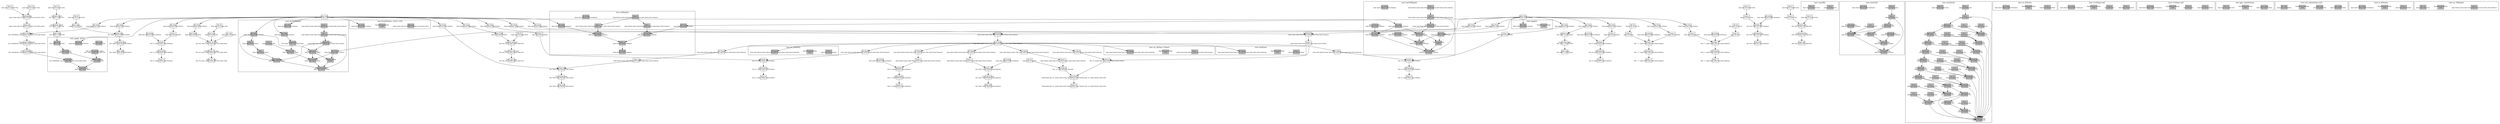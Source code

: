 digraph Document {
  node [shape=box,fixedsize=shape fontsize=10]
  1 [label="Name: Maybe\n(type (alias Maybe (union (alias None (struct None)) (alias Some (struct Some)))))", fillcolor=grey];
  2 [label="UnionTypeNode\n(type (union (alias None (struct None)) (alias Some (struct Some))))", fillcolor=grey];
  3 [label="Ref: None\n(type (alias None (struct None)))", fillcolor=grey];
  4 [label="Ref: Some\n(type (alias Some (struct Some)))", fillcolor=grey];
  5 [label="FunOverload: is\n(fun 'is' ((alias Maybe)) (alias boolean))", fillcolor=grey];
  6 [label="FunNode: is\n(fun 'is' ((alias Maybe)) (alias boolean))", fillcolor=grey];
  7 [label="Ref: Maybe\n(type (alias Maybe (union (alias None (struct None)) (alias Some (struct Some)))))", fillcolor=grey];
  8 [label="Name: a\n(alias Maybe (union (alias None (struct None)) (alias Some (struct Some))))", fillcolor=grey];
  9 [label="Ref: boolean\n(type (alias boolean (native boolean)))", fillcolor=grey];
  10 [label="Name: is\n(fun 'is' ((alias Maybe)) (alias boolean))", fillcolor=grey];
  11 [label="FunOverload: as\n(fun 'as' ((alias None)) (alias Maybe))", fillcolor=grey];
  12 [label="FunNode: as\n(fun 'as' ((alias None)) (alias Maybe))", fillcolor=grey];
  13 [label="Ref: None\n(type (alias None (struct None)))", fillcolor=grey];
  14 [label="Name: a\n(alias None (struct None))", fillcolor=grey];
  15 [label="Ref: Maybe\n(type (alias Maybe (union (alias None (struct None)) (alias Some (struct Some)))))", fillcolor=grey];
  16 [label="Name: as\n(fun 'as' ((alias None)) (alias Maybe))", fillcolor=grey];
  17 [label="FunOverload: as\n(fun 'as' ((alias Some)) (alias Maybe))", fillcolor=grey];
  18 [label="FunNode: as\n(fun 'as' ((alias Some)) (alias Maybe))", fillcolor=grey];
  19 [label="Ref: Some\n(type (alias Some (struct Some)))", fillcolor=grey];
  20 [label="Name: a\n(alias Some (struct Some))", fillcolor=grey];
  21 [label="Ref: Maybe\n(type (alias Maybe (union (alias None (struct None)) (alias Some (struct Some)))))", fillcolor=grey];
  22 [label="Name: as\n(fun 'as' ((alias Some)) (alias Maybe))", fillcolor=grey];
  23 [label="FunOverload: as\n(intersection (fun 'as' ((union (alias None) (alias Some))) (alias Maybe)) (fun 'as' ((alias Maybe)) (alias ref)))", fillcolor=grey];
  24 [label="FunNode: as\n(fun 'as' ((union (alias None) (alias Some))) (alias Maybe))", fillcolor=grey];
  25 [label="UnionTypeNode\n(type (union (alias None (struct None)) (alias Some (struct Some))))", fillcolor=grey];
  26 [label="Ref: None\n(type (alias None (struct None)))", fillcolor=grey];
  27 [label="Ref: Some\n(type (alias Some (struct Some)))", fillcolor=grey];
  28 [label="Name: a\n(union (alias None (struct None)) (alias Some (struct Some)))", fillcolor=grey];
  29 [label="Ref: Maybe\n(type (alias Maybe (union (alias None (struct None)) (alias Some (struct Some)))))", fillcolor=grey];
  30 [label="FunNode: as\n(fun 'as' ((alias Maybe)) (alias ref))", fillcolor=grey];
  31 [label="Ref: Maybe\n(type (alias Maybe (union (alias None (struct None)) (alias Some (struct Some)))))", fillcolor=grey];
  32 [label="Name: a\n(alias Maybe (union (alias None (struct None)) (alias Some (struct Some))))", fillcolor=grey];
  33 [label="Ref: ref\n(type (alias ref (ref ?)))", fillcolor=grey];
  34 [label="Name: as\n(intersection (fun 'as' ((union (alias None) (alias Some))) (alias Maybe)) (fun 'as' ((alias Maybe)) (alias ref)))", fillcolor=grey];
  35 [label="Name: None\n(type (alias None (struct None)))", fillcolor=grey];
  36 [label="FunOverload: apply\n(fun 'apply' () (alias None))", fillcolor=grey];
  37 [label="FunNode: apply\n(fun 'apply' () (alias None))", fillcolor=grey];
  38 [label="Ref: None\n(type (alias None (struct None)))", fillcolor=grey];
  39 [label="Name: apply\n(fun 'apply' () (alias None))", fillcolor=grey];
  40 [label="FunOverload: is\n(fun 'is' ((alias None)) (alias boolean))", fillcolor=grey];
  41 [label="FunNode: is\n(fun 'is' ((alias None)) (alias boolean))", fillcolor=grey];
  42 [label="Ref: None\n(type (alias None (struct None)))", fillcolor=grey];
  43 [label="Name: a\n(alias None (struct None))", fillcolor=grey];
  44 [label="Ref: boolean\n(type (alias boolean (native boolean)))", fillcolor=grey];
  45 [label="Name: is\n(fun 'is' ((alias None)) (alias boolean))", fillcolor=grey];
  46 [label="FunOverload: ==\n(fun '==' ((alias None) (alias ref)) (alias boolean))", fillcolor=grey];
  47 [label="FunNode: ==\n(fun '==' ((alias None) (alias ref)) (alias boolean))", fillcolor=grey];
  48 [label="Ref: None\n(type (alias None (struct None)))", fillcolor=grey];
  49 [label="Name: a\n(alias None (struct None))", fillcolor=grey];
  50 [label="Ref: ref\n(type (alias ref (ref ?)))", fillcolor=grey];
  51 [label="Name: b\n(alias ref (ref ?))", fillcolor=grey];
  52 [label="Ref: boolean\n(type (alias boolean (native boolean)))", fillcolor=grey];
  53 [label="Name: ==\n(fun '==' ((alias None) (alias ref)) (alias boolean))", fillcolor=grey];
  54 [label="FunOverload: !=\n(fun '!=' ((alias None) (alias ref)) (alias boolean))", fillcolor=grey];
  55 [label="FunNode: !=\n(fun '!=' ((alias None) (alias ref)) (alias boolean))", fillcolor=grey];
  56 [label="Ref: None\n(type (alias None (struct None)))", fillcolor=grey];
  57 [label="Name: a\n(alias None (struct None))", fillcolor=grey];
  58 [label="Ref: ref\n(type (alias ref (ref ?)))", fillcolor=grey];
  59 [label="Name: b\n(alias ref (ref ?))", fillcolor=grey];
  60 [label="Ref: boolean\n(type (alias boolean (native boolean)))", fillcolor=grey];
  61 [label="Name: !=\n(fun '!=' ((alias None) (alias ref)) (alias boolean))", fillcolor=grey];
  62 [label="Name: Some\n(type (alias Some (struct Some)))", fillcolor=grey];
  63 [label="FunOverload: sizeOf\n(fun 'sizeOf' () (alias i32))", fillcolor=grey];
  64 [label="FunNode: sizeOf\n(fun 'sizeOf' () (alias i32))", fillcolor=grey];
  65 [label="Ref: i32\n(type (alias i32 (native i32)))", fillcolor=grey];
  66 [label="Name: sizeOf\n(fun 'sizeOf' () (alias i32))", fillcolor=grey];
  67 [label="FunOverload: apply\n(fun 'apply' ((alias i32)) (alias Some))", fillcolor=grey];
  68 [label="FunNode: apply\n(fun 'apply' ((alias i32)) (alias Some))", fillcolor=grey];
  69 [label="Ref: i32\n(type (alias i32 (native i32)))", fillcolor=grey];
  70 [label="Name: value\n(alias i32 (native i32))", fillcolor=grey];
  71 [label="Ref: Some\n(type (alias Some (struct Some)))", fillcolor=grey];
  72 [label="Name: apply\n(fun 'apply' ((alias i32)) (alias Some))", fillcolor=grey];
  73 [label="FunOverload: fromPointer\n(fun 'fromPointer' ((union (alias i32) (alias u32))) (alias Some))", fillcolor=grey];
  74 [label="FunNode: fromPointer\n(fun 'fromPointer' ((union (alias i32) (alias u32))) (alias Some))", fillcolor=grey];
  75 [label="UnionTypeNode\n(type (union (alias i32 (native i32)) (alias u32 (native u32))))", fillcolor=grey];
  76 [label="Ref: i32\n(type (alias i32 (native i32)))", fillcolor=grey];
  77 [label="Ref: u32\n(type (alias u32 (native u32)))", fillcolor=grey];
  78 [label="Name: ptr\n(type (union (alias i32 (native i32)) (alias u32 (native u32))))", fillcolor=grey];
  79 [label="Ref: Some\n(type (alias Some (struct Some)))", fillcolor=grey];
  80 [label="Name: fromPointer\n(fun 'fromPointer' ((union (alias i32) (alias u32))) (alias Some))", fillcolor=grey];
  81 [label="FunOverload: get_value\n(fun 'get_value' ((alias Some)) (alias i32))", fillcolor=grey];
  82 [label="FunNode: get_value\n(fun 'get_value' ((alias Some)) (alias i32))", fillcolor=grey];
  83 [label="Ref: Some\n(type (alias Some (struct Some)))", fillcolor=grey];
  84 [label="Name: target\n(alias Some (struct Some))", fillcolor=grey];
  85 [label="Ref: i32\n(type (alias i32 (native i32)))", fillcolor=grey];
  86 [label="Name: get_value\n(fun 'get_value' ((alias Some)) (alias i32))", fillcolor=grey];
  87 [label="FunOverload: set_value\n(fun 'set_value' ((alias Some) (alias i32)) (alias void))", fillcolor=grey];
  88 [label="FunNode: set_value\n(fun 'set_value' ((alias Some) (alias i32)) (alias void))", fillcolor=grey];
  89 [label="Ref: Some\n(type (alias Some (struct Some)))", fillcolor=grey];
  90 [label="Name: target\n(alias Some (struct Some))", fillcolor=grey];
  91 [label="Ref: i32\n(type (alias i32 (native i32)))", fillcolor=grey];
  92 [label="Name: value\n(alias i32 (native i32))", fillcolor=grey];
  93 [label="Ref: void\n(type (alias void (void)))", fillcolor=grey];
  94 [label="Name: set_value\n(fun 'set_value' ((alias Some) (alias i32)) (alias void))", fillcolor=grey];
  95 [label="FunOverload: is\n(fun 'is' ((alias Some)) (alias boolean))", fillcolor=grey];
  96 [label="FunNode: is\n(fun 'is' ((alias Some)) (alias boolean))", fillcolor=grey];
  97 [label="Ref: Some\n(type (alias Some (struct Some)))", fillcolor=grey];
  98 [label="Name: a\n(alias Some (struct Some))", fillcolor=grey];
  99 [label="Ref: boolean\n(type (alias boolean (native boolean)))", fillcolor=grey];
  100 [label="Name: is\n(fun 'is' ((alias Some)) (alias boolean))", fillcolor=grey];
  101 [label="FunOverload: test\n(fun 'test' ((alias i32)) (alias boolean))", fillcolor=grey];
  102 [label="FunNode: test\n(fun 'test' ((alias i32)) (alias boolean))", fillcolor=grey];
  103 [label="Ref: i32\n(type (alias i32 (native i32)))", fillcolor=grey];
  104 [label="Name: a\n(alias i32 (native i32))", fillcolor=grey];
  105 [label="Ref: boolean\n(type (alias boolean (native boolean)))", fillcolor=grey];
  106 [label="Name: test\n(fun 'test' ((alias i32)) (alias boolean))", fillcolor=grey];
  107 [label="FunOverload: test2\n(fun 'test2' ((alias i32)) (alias i32))", fillcolor=grey];
  108 [label="FunNode: test2\n(fun 'test2' ((alias i32)) (alias i32))", fillcolor=grey];
  109 [label="Ref: i32\n(type (alias i32 (native i32)))", fillcolor=grey];
  110 [label="Name: a\n(alias i32 (native i32))", fillcolor=grey];
  111 [label="Ref: i32\n(type (alias i32 (native i32)))", fillcolor=grey];
  112 [label="Name: test2\n(fun 'test2' ((alias i32)) (alias i32))", fillcolor=grey];
  113 [label="FunOverload: test3\n(fun 'test3' ((alias Maybe)) (alias boolean))", fillcolor=grey];
  114 [label="FunNode: test3\n(fun 'test3' ((alias Maybe)) (alias boolean))", fillcolor=grey];
  115 [label="Ref: Maybe\n(type (alias Maybe (union (alias None (struct None)) (alias Some (struct Some)))))", fillcolor=grey];
  116 [label="Name: a\n(alias Maybe (union (alias None (struct None)) (alias Some (struct Some))))", fillcolor=grey];
  117 [label="Ref: boolean\n(type (alias boolean (native boolean)))", fillcolor=grey];
  118 [label="Name: test3\n(fun 'test3' ((alias Maybe)) (alias boolean))", fillcolor=grey];
  119 [label="FunOverload: test4\n(fun 'test4' ((alias Maybe)) (alias Some))", fillcolor=grey];
  120 [label="FunNode: test4\n(fun 'test4' ((alias Maybe)) (alias Some))", fillcolor=grey];
  121 [label="Ref: Maybe\n(type (alias Maybe (union (alias None (struct None)) (alias Some (struct Some)))))", fillcolor=grey];
  122 [label="Name: a\n(alias Maybe (union (alias None (struct None)) (alias Some (struct Some))))", fillcolor=grey];
  123 [label="Ref: Some\n(type (alias Some (struct Some)))", fillcolor=grey];
  124 [label="Name: test4\n(fun 'test4' ((alias Maybe)) (alias Some))", fillcolor=grey];
  subgraph cluster0 {
    node [style=filled, fillcolor=grey];
    125 [label="Int: 0\n(alias i32 (native i32))", fillcolor=grey];
    126 [label="Ref: i32\n(type (alias i32 (native i32)))", fillcolor=grey];
  label = "test::sizeOf()";
}
  subgraph cluster1 {
    node [style=filled, fillcolor=grey];
    127 [label="Name: a\n(alias i32 (native i32))", fillcolor=grey];
    128 [label="PatternMatcherNode\n(alias boolean (native boolean))", fillcolor=grey];
    129 [label="Ref: a\n(alias i32 (native i32))", fillcolor=grey];
    130 [label="MatchLiteralNode\n(alias boolean (native boolean))", fillcolor=grey];
    131 [label="Int: 1\n(alias i32 (native i32))", fillcolor=grey];
    132 [label="BooleanLiteraltrue\n(alias boolean (native boolean))", fillcolor=grey];
    133 [label="TypeReducerNode\n(alias i32 (native i32))", fillcolor=grey];
    134 [label="MatchDefaultNode\n(alias boolean (native boolean))", fillcolor=grey];
    135 [label="BooleanLiteralfalse\n(alias boolean (native boolean))", fillcolor=grey];
    136 [label="TypeReducerNode\n(alias i32 (native i32))", fillcolor=grey];
    137 [label="Ref: boolean\n(type (alias boolean (native boolean)))", fillcolor=grey];
    127 -> 129[taillabel="" labeldistance="1" fontname="times  italic" fontsize = 10 color="black" ];
    129 -> 128[taillabel="" labeldistance="1" fontname="times  italic" fontsize = 10 color="black" ];
    129 -> 133[taillabel="" labeldistance="1" fontname="times  italic" fontsize = 10 color="black" ];
    130 -> 128[taillabel="" labeldistance="1" fontname="times  italic" fontsize = 10 color="black" ];
    131 -> 130[taillabel="" labeldistance="1" fontname="times  italic" fontsize = 10 color="black" ];
    132 -> 130[taillabel="" labeldistance="1" fontname="times  italic" fontsize = 10 color="black" ];
    133 -> 130[taillabel="" labeldistance="1" fontname="times  italic" fontsize = 10 color="black" ];
    133 -> 136[taillabel="" labeldistance="1" fontname="times  italic" fontsize = 10 color="black" ];
    134 -> 128[taillabel="" labeldistance="1" fontname="times  italic" fontsize = 10 color="black" ];
    135 -> 134[taillabel="" labeldistance="1" fontname="times  italic" fontsize = 10 color="black" ];
    136 -> 134[taillabel="" labeldistance="1" fontname="times  italic" fontsize = 10 color="black" ];
  label = "test::test(i32)";
}
  subgraph cluster2 {
    node [style=filled, fillcolor=grey];
    138 [label="Name: a\n(alias i32 (native i32))", fillcolor=grey];
    139 [label="PatternMatcherNode\n(alias i32 (native i32))", fillcolor=grey];
    140 [label="Ref: a\n(alias i32 (native i32))", fillcolor=grey];
    141 [label="MatchLiteralNode\n(alias i32 (native i32))", fillcolor=grey];
    142 [label="Int: 10\n(alias i32 (native i32))", fillcolor=grey];
    143 [label="Int: 1\n(alias i32 (native i32))", fillcolor=grey];
    144 [label="TypeReducerNode\n(alias i32 (native i32))", fillcolor=grey];
    145 [label="MatchLiteralNode\n(alias i32 (native i32))", fillcolor=grey];
    146 [label="Int: 20\n(alias i32 (native i32))", fillcolor=grey];
    147 [label="Int: 2\n(alias i32 (native i32))", fillcolor=grey];
    148 [label="TypeReducerNode\n(alias i32 (native i32))", fillcolor=grey];
    149 [label="MatchLiteralNode\n(alias i32 (native i32))", fillcolor=grey];
    150 [label="Int: 30\n(alias i32 (native i32))", fillcolor=grey];
    151 [label="Int: 3\n(alias i32 (native i32))", fillcolor=grey];
    152 [label="TypeReducerNode\n(alias i32 (native i32))", fillcolor=grey];
    153 [label="MatchLiteralNode\n(alias i32 (native i32))", fillcolor=grey];
    154 [label="Int: 40\n(alias i32 (native i32))", fillcolor=grey];
    155 [label="Int: 4\n(alias i32 (native i32))", fillcolor=grey];
    156 [label="TypeReducerNode\n(alias i32 (native i32))", fillcolor=grey];
    157 [label="MatchLiteralNode\n(alias i32 (native i32))", fillcolor=grey];
    158 [label="Int: 50\n(alias i32 (native i32))", fillcolor=grey];
    159 [label="Int: 5\n(alias i32 (native i32))", fillcolor=grey];
    160 [label="TypeReducerNode\n(alias i32 (native i32))", fillcolor=grey];
    161 [label="MatchLiteralNode\n(alias i32 (native i32))", fillcolor=grey];
    162 [label="Int: 60\n(alias i32 (native i32))", fillcolor=grey];
    163 [label="Int: 6\n(alias i32 (native i32))", fillcolor=grey];
    164 [label="TypeReducerNode\n(alias i32 (native i32))", fillcolor=grey];
    165 [label="MatchLiteralNode\n(alias i32 (native i32))", fillcolor=grey];
    166 [label="Int: 70\n(alias i32 (native i32))", fillcolor=grey];
    167 [label="Int: 7\n(alias i32 (native i32))", fillcolor=grey];
    168 [label="TypeReducerNode\n(alias i32 (native i32))", fillcolor=grey];
    169 [label="MatchLiteralNode\n(alias i32 (native i32))", fillcolor=grey];
    170 [label="Int: 80\n(alias i32 (native i32))", fillcolor=grey];
    171 [label="Int: 8\n(alias i32 (native i32))", fillcolor=grey];
    172 [label="TypeReducerNode\n(alias i32 (native i32))", fillcolor=grey];
    173 [label="MatchLiteralNode\n(alias i32 (native i32))", fillcolor=grey];
    174 [label="Int: 90\n(alias i32 (native i32))", fillcolor=grey];
    175 [label="Int: 9\n(alias i32 (native i32))", fillcolor=grey];
    176 [label="TypeReducerNode\n(alias i32 (native i32))", fillcolor=grey];
    177 [label="MatchDefaultNode\n(alias i32 (native i32))", fillcolor=grey];
    178 [label="Int: 0\n(alias i32 (native i32))", fillcolor=grey];
    179 [label="TypeReducerNode\n(alias i32 (native i32))", fillcolor=grey];
    180 [label="Ref: i32\n(type (alias i32 (native i32)))", fillcolor=grey];
    138 -> 140[taillabel="" labeldistance="1" fontname="times  italic" fontsize = 10 color="black" ];
    140 -> 139[taillabel="" labeldistance="1" fontname="times  italic" fontsize = 10 color="black" ];
    140 -> 144[taillabel="" labeldistance="1" fontname="times  italic" fontsize = 10 color="black" ];
    141 -> 139[taillabel="" labeldistance="1" fontname="times  italic" fontsize = 10 color="black" ];
    142 -> 141[taillabel="" labeldistance="1" fontname="times  italic" fontsize = 10 color="black" ];
    143 -> 141[taillabel="" labeldistance="1" fontname="times  italic" fontsize = 10 color="black" ];
    144 -> 141[taillabel="" labeldistance="1" fontname="times  italic" fontsize = 10 color="black" ];
    144 -> 148[taillabel="" labeldistance="1" fontname="times  italic" fontsize = 10 color="black" ];
    145 -> 139[taillabel="" labeldistance="1" fontname="times  italic" fontsize = 10 color="black" ];
    146 -> 145[taillabel="" labeldistance="1" fontname="times  italic" fontsize = 10 color="black" ];
    147 -> 145[taillabel="" labeldistance="1" fontname="times  italic" fontsize = 10 color="black" ];
    148 -> 145[taillabel="" labeldistance="1" fontname="times  italic" fontsize = 10 color="black" ];
    148 -> 152[taillabel="" labeldistance="1" fontname="times  italic" fontsize = 10 color="black" ];
    149 -> 139[taillabel="" labeldistance="1" fontname="times  italic" fontsize = 10 color="black" ];
    150 -> 149[taillabel="" labeldistance="1" fontname="times  italic" fontsize = 10 color="black" ];
    151 -> 149[taillabel="" labeldistance="1" fontname="times  italic" fontsize = 10 color="black" ];
    152 -> 149[taillabel="" labeldistance="1" fontname="times  italic" fontsize = 10 color="black" ];
    152 -> 156[taillabel="" labeldistance="1" fontname="times  italic" fontsize = 10 color="black" ];
    153 -> 139[taillabel="" labeldistance="1" fontname="times  italic" fontsize = 10 color="black" ];
    154 -> 153[taillabel="" labeldistance="1" fontname="times  italic" fontsize = 10 color="black" ];
    155 -> 153[taillabel="" labeldistance="1" fontname="times  italic" fontsize = 10 color="black" ];
    156 -> 153[taillabel="" labeldistance="1" fontname="times  italic" fontsize = 10 color="black" ];
    156 -> 160[taillabel="" labeldistance="1" fontname="times  italic" fontsize = 10 color="black" ];
    157 -> 139[taillabel="" labeldistance="1" fontname="times  italic" fontsize = 10 color="black" ];
    158 -> 157[taillabel="" labeldistance="1" fontname="times  italic" fontsize = 10 color="black" ];
    159 -> 157[taillabel="" labeldistance="1" fontname="times  italic" fontsize = 10 color="black" ];
    160 -> 157[taillabel="" labeldistance="1" fontname="times  italic" fontsize = 10 color="black" ];
    160 -> 164[taillabel="" labeldistance="1" fontname="times  italic" fontsize = 10 color="black" ];
    161 -> 139[taillabel="" labeldistance="1" fontname="times  italic" fontsize = 10 color="black" ];
    162 -> 161[taillabel="" labeldistance="1" fontname="times  italic" fontsize = 10 color="black" ];
    163 -> 161[taillabel="" labeldistance="1" fontname="times  italic" fontsize = 10 color="black" ];
    164 -> 161[taillabel="" labeldistance="1" fontname="times  italic" fontsize = 10 color="black" ];
    164 -> 168[taillabel="" labeldistance="1" fontname="times  italic" fontsize = 10 color="black" ];
    165 -> 139[taillabel="" labeldistance="1" fontname="times  italic" fontsize = 10 color="black" ];
    166 -> 165[taillabel="" labeldistance="1" fontname="times  italic" fontsize = 10 color="black" ];
    167 -> 165[taillabel="" labeldistance="1" fontname="times  italic" fontsize = 10 color="black" ];
    168 -> 165[taillabel="" labeldistance="1" fontname="times  italic" fontsize = 10 color="black" ];
    168 -> 172[taillabel="" labeldistance="1" fontname="times  italic" fontsize = 10 color="black" ];
    169 -> 139[taillabel="" labeldistance="1" fontname="times  italic" fontsize = 10 color="black" ];
    170 -> 169[taillabel="" labeldistance="1" fontname="times  italic" fontsize = 10 color="black" ];
    171 -> 169[taillabel="" labeldistance="1" fontname="times  italic" fontsize = 10 color="black" ];
    172 -> 169[taillabel="" labeldistance="1" fontname="times  italic" fontsize = 10 color="black" ];
    172 -> 176[taillabel="" labeldistance="1" fontname="times  italic" fontsize = 10 color="black" ];
    173 -> 139[taillabel="" labeldistance="1" fontname="times  italic" fontsize = 10 color="black" ];
    174 -> 173[taillabel="" labeldistance="1" fontname="times  italic" fontsize = 10 color="black" ];
    175 -> 173[taillabel="" labeldistance="1" fontname="times  italic" fontsize = 10 color="black" ];
    176 -> 173[taillabel="" labeldistance="1" fontname="times  italic" fontsize = 10 color="black" ];
    176 -> 179[taillabel="" labeldistance="1" fontname="times  italic" fontsize = 10 color="black" ];
    177 -> 139[taillabel="" labeldistance="1" fontname="times  italic" fontsize = 10 color="black" ];
    178 -> 177[taillabel="" labeldistance="1" fontname="times  italic" fontsize = 10 color="black" ];
    179 -> 177[taillabel="" labeldistance="1" fontname="times  italic" fontsize = 10 color="black" ];
  label = "test::test2(i32)";
}
  subgraph cluster3 {
    node [style=filled, fillcolor=grey];
    181 [label="WasmExpressionNode\n(void)", fillcolor=grey];
    182 [label="Ref: None\n(type (alias None (struct None)))", fillcolor=grey];
  label = "test::apply()";
}
  subgraph cluster4 {
    node [style=filled, fillcolor=grey];
    183 [label="Name: value\n(alias i32 (native i32))", fillcolor=grey];
    184 [label="FunctionCallNode\n(alias Some (struct Some))", fillcolor=grey];
    185 [label="Ref: fromPointer\n(fun 'fromPointer' ((union (alias i32) (alias u32))) (alias Some))", fillcolor=grey];
    186 [label="FunctionCallNode\n(alias i32 (native i32))", fillcolor=grey];
    187 [label="Ref: system::memory::malloc\n(fun 'malloc' ((alias i32)) (alias i32))", fillcolor=grey];
    188 [label="FunctionCallNode\n(alias i32 (native i32))", fillcolor=grey];
    189 [label="Ref: sizeOf\n(fun 'sizeOf' () (alias i32))", fillcolor=grey];
    190 [label="Ref: Some\n(type (alias Some (struct Some)))", fillcolor=grey];
    185 -> 184[taillabel="" labeldistance="1" fontname="times  italic" fontsize = 10 color="black" ];
    186 -> 184[taillabel="" labeldistance="1" fontname="times  italic" fontsize = 10 color="black" ];
    187 -> 186[taillabel="" labeldistance="1" fontname="times  italic" fontsize = 10 color="black" ];
    188 -> 186[taillabel="" labeldistance="1" fontname="times  italic" fontsize = 10 color="black" ];
    189 -> 188[taillabel="" labeldistance="1" fontname="times  italic" fontsize = 10 color="black" ];
  label = "test::apply_2(i32)";
}
  subgraph cluster5 {
    node [style=filled, fillcolor=grey];
    191 [label="Name: ptr\n(type (union (alias i32 (native i32)) (alias u32 (native u32))))", fillcolor=grey];
    192 [label="WasmExpressionNode\n(void)", fillcolor=grey];
    193 [label="Ref: Some\n(type (alias Some (struct Some)))", fillcolor=grey];
  label = "test::fromPointer_1(i32 | u32)";
}
  subgraph cluster6 {
    node [style=filled, fillcolor=grey];
    194 [label="Name: a\n(alias None (struct None))", fillcolor=grey];
    195 [label="WasmExpressionNode\n(void)", fillcolor=grey];
    196 [label="Ref: boolean\n(type (alias boolean (native boolean)))", fillcolor=grey];
  label = "test::is_2(None)";
}
  subgraph cluster7 {
    node [style=filled, fillcolor=grey];
    197 [label="Name: a\n(alias None (struct None))", fillcolor=grey];
    198 [label="Name: b\n(alias ref (ref ?))", fillcolor=grey];
    199 [label="WasmExpressionNode\n(void)", fillcolor=grey];
    200 [label="Ref: boolean\n(type (alias boolean (native boolean)))", fillcolor=grey];
  label = "test::==(None,ref)";
}
  subgraph cluster8 {
    node [style=filled, fillcolor=grey];
    201 [label="Name: a\n(alias None (struct None))", fillcolor=grey];
    202 [label="Name: b\n(alias ref (ref ?))", fillcolor=grey];
    203 [label="WasmExpressionNode\n(void)", fillcolor=grey];
    204 [label="Ref: boolean\n(type (alias boolean (native boolean)))", fillcolor=grey];
  label = "test::!=(None,ref)";
}
  subgraph cluster9 {
    node [style=filled, fillcolor=grey];
    205 [label="Name: target\n(alias Some (struct Some))", fillcolor=grey];
    206 [label="WasmExpressionNode\n(void)", fillcolor=grey];
    207 [label="Ref: i32\n(type (alias i32 (native i32)))", fillcolor=grey];
  label = "test::get_value(Some)";
}
  subgraph cluster10 {
    node [style=filled, fillcolor=grey];
    208 [label="Name: target\n(alias Some (struct Some))", fillcolor=grey];
    209 [label="Name: value\n(alias i32 (native i32))", fillcolor=grey];
    210 [label="WasmExpressionNode\n(void)", fillcolor=grey];
    211 [label="Ref: void\n(type (alias void (void)))", fillcolor=grey];
  label = "test::set_value(Some,i32)";
}
  subgraph cluster11 {
    node [style=filled, fillcolor=grey];
    212 [label="Name: a\n(alias Some (struct Some))", fillcolor=grey];
    213 [label="WasmExpressionNode\n(void)", fillcolor=grey];
    214 [label="Ref: boolean\n(type (alias boolean (native boolean)))", fillcolor=grey];
  label = "test::is_4(Some)";
}
  subgraph cluster12 {
    node [style=filled, fillcolor=grey];
    215 [label="Name: a\n(union (alias None (struct None)) (alias Some (struct Some)))", fillcolor=grey];
    216 [label="WasmExpressionNode\n(void)", fillcolor=grey];
    217 [label="Ref: Maybe\n(type (alias Maybe (union (alias None (struct None)) (alias Some (struct Some)))))", fillcolor=grey];
  label = "test::as_4(None | Some)";
}
  subgraph cluster13 {
    node [style=filled, fillcolor=grey];
    218 [label="Name: a\n(alias None (struct None))", fillcolor=grey];
    219 [label="WasmExpressionNode\n(void)", fillcolor=grey];
    220 [label="Ref: Maybe\n(type (alias Maybe (union (alias None (struct None)) (alias Some (struct Some)))))", fillcolor=grey];
  label = "test::as(None)";
}
  subgraph cluster14 {
    node [style=filled, fillcolor=grey];
    221 [label="Name: a\n(alias Some (struct Some))", fillcolor=grey];
    222 [label="WasmExpressionNode\n(void)", fillcolor=grey];
    223 [label="Ref: Maybe\n(type (alias Maybe (union (alias None (struct None)) (alias Some (struct Some)))))", fillcolor=grey];
  label = "test::as_2(Some)";
}
  subgraph cluster15 {
    node [style=filled, fillcolor=grey];
    224 [label="Name: a\n(alias Maybe (union (alias None (struct None)) (alias Some (struct Some))))", fillcolor=grey];
    225 [label="BlockNode\n(alias boolean (native boolean))", fillcolor=grey];
    226 [label="BinOp: '||'\n(alias boolean (native boolean))", fillcolor=grey];
    227 [label="IsExpressionNodeis\n(alias boolean (native boolean))", fillcolor=grey];
    228 [label="Ref: a\n(alias Maybe (union (alias None (struct None)) (alias Some (struct Some))))", fillcolor=grey];
    229 [label="Ref: None\n(type (alias None (struct None)))", fillcolor=grey];
    230 [label="IsExpressionNodeis\n(alias boolean (native boolean))", fillcolor=grey];
    231 [label="Ref: a\n(alias Maybe (union (alias None (struct None)) (alias Some (struct Some))))", fillcolor=grey];
    232 [label="Ref: Some\n(type (alias Some (struct Some)))", fillcolor=grey];
    233 [label="Ref: boolean\n(type (alias boolean (native boolean)))", fillcolor=grey];
    224 -> 228[taillabel="" labeldistance="1" fontname="times  italic" fontsize = 10 color="black" ];
    224 -> 231[taillabel="" labeldistance="1" fontname="times  italic" fontsize = 10 color="black" ];
    226 -> 225[taillabel="" labeldistance="1" fontname="times  italic" fontsize = 10 color="black" ];
    227 -> 226[taillabel="" labeldistance="1" fontname="times  italic" fontsize = 10 color="black" ];
    228 -> 227[taillabel="" labeldistance="1" fontname="times  italic" fontsize = 10 color="black" ];
    229 -> 227[taillabel="" labeldistance="1" fontname="times  italic" fontsize = 10 color="black" ];
    230 -> 226[taillabel="" labeldistance="1" fontname="times  italic" fontsize = 10 color="black" ];
    231 -> 230[taillabel="" labeldistance="1" fontname="times  italic" fontsize = 10 color="black" ];
    232 -> 230[taillabel="" labeldistance="1" fontname="times  italic" fontsize = 10 color="black" ];
  label = "test::is(Maybe)";
}
  subgraph cluster16 {
    node [style=filled, fillcolor=grey];
    234 [label="Name: a\n(alias Maybe (union (alias None (struct None)) (alias Some (struct Some))))", fillcolor=grey];
    235 [label="WasmExpressionNode\n(void)", fillcolor=grey];
    236 [label="Ref: ref\n(type (alias ref (ref ?)))", fillcolor=grey];
  label = "test::as_5(Maybe)";
}
  subgraph cluster17 {
    node [style=filled, fillcolor=grey];
    237 [label="Name: a\n(alias Maybe (union (alias None (struct None)) (alias Some (struct Some))))", fillcolor=grey];
    238 [label="PatternMatcherNode\n(alias boolean (native boolean))", fillcolor=grey];
    239 [label="Ref: a\n(alias Maybe (union (alias None (struct None)) (alias Some (struct Some))))", fillcolor=grey];
    240 [label="MatchCaseIsNode\n(alias boolean (native boolean))", fillcolor=grey];
    241 [label="Ref: Some\n(type (alias Some (struct Some)))", fillcolor=grey];
    242 [label="BooleanLiteraltrue\n(alias boolean (native boolean))", fillcolor=grey];
    243 [label="TypeReducerNode\n(union (alias None (struct None)) (alias Some (struct Some)))", fillcolor=grey];
    244 [label="MatchCaseIsNode\n(alias boolean (native boolean))", fillcolor=grey];
    245 [label="Ref: None\n(type (alias None (struct None)))", fillcolor=grey];
    246 [label="BooleanLiteralfalse\n(alias boolean (native boolean))", fillcolor=grey];
    247 [label="TypeReducerNode\n(alias None (struct None))", fillcolor=grey];
    248 [label="TypeReducerNode\n(never)", fillcolor=grey];
    249 [label="Ref: boolean\n(type (alias boolean (native boolean)))", fillcolor=grey];
    237 -> 239[taillabel="" labeldistance="1" fontname="times  italic" fontsize = 10 color="black" ];
    239 -> 238[taillabel="" labeldistance="1" fontname="times  italic" fontsize = 10 color="black" ];
    239 -> 243[taillabel="" labeldistance="1" fontname="times  italic" fontsize = 10 color="black" ];
    240 -> 238[taillabel="" labeldistance="1" fontname="times  italic" fontsize = 10 color="black" ];
    241 -> 240[taillabel="" labeldistance="1" fontname="times  italic" fontsize = 10 color="black" ];
    241 -> 247[taillabel="" labeldistance="1" fontname="times  italic" fontsize = 10 color="black" ];
    242 -> 240[taillabel="" labeldistance="1" fontname="times  italic" fontsize = 10 color="black" ];
    243 -> 240[taillabel="" labeldistance="1" fontname="times  italic" fontsize = 10 color="black" ];
    243 -> 247[taillabel="" labeldistance="1" fontname="times  italic" fontsize = 10 color="black" ];
    244 -> 238[taillabel="" labeldistance="1" fontname="times  italic" fontsize = 10 color="black" ];
    245 -> 244[taillabel="" labeldistance="1" fontname="times  italic" fontsize = 10 color="black" ];
    245 -> 248[taillabel="" labeldistance="1" fontname="times  italic" fontsize = 10 color="black" ];
    246 -> 244[taillabel="" labeldistance="1" fontname="times  italic" fontsize = 10 color="black" ];
    247 -> 244[taillabel="" labeldistance="1" fontname="times  italic" fontsize = 10 color="black" ];
    247 -> 248[taillabel="" labeldistance="1" fontname="times  italic" fontsize = 10 color="black" ];
    248 -> 238[taillabel="" labeldistance="1" fontname="times  italic" fontsize = 10 color="black" ];
  label = "test::test3(Maybe)";
}
  subgraph cluster18 {
    node [style=filled, fillcolor=grey];
    250 [label="Name: a\n(alias Maybe (union (alias None (struct None)) (alias Some (struct Some))))", fillcolor=grey];
    251 [label="PatternMatcherNode\n(alias Some (struct Some))", fillcolor=grey];
    252 [label="Ref: a\n(alias Maybe (union (alias None (struct None)) (alias Some (struct Some))))", fillcolor=grey];
    253 [label="MatchCaseIsNode\n(alias Some (struct Some))", fillcolor=grey];
    254 [label="Ref: Some\n(type (alias Some (struct Some)))", fillcolor=grey];
    255 [label="Ref: x\n(alias Some (struct Some))", fillcolor=grey];
    256 [label="Name: x\n(alias Some (struct Some))", fillcolor=grey];
    257 [label="TypeReducerNode\n(union (alias None (struct None)) (alias Some (struct Some)))", fillcolor=grey];
    258 [label="MatchCaseIsNode\n(alias Some (struct Some))", fillcolor=grey];
    259 [label="Ref: None\n(type (alias None (struct None)))", fillcolor=grey];
    260 [label="FunctionCallNode\n(alias Some (struct Some))", fillcolor=grey];
    261 [label="MemberNode\n(fun 'apply' ((alias i32)) (alias Some))", fillcolor=grey];
    262 [label="Ref: Some\n(type (alias Some (struct Some)))", fillcolor=grey];
    263 [label="Int: 0\n(alias i32 (native i32))", fillcolor=grey];
    264 [label="TypeReducerNode\n(alias None (struct None))", fillcolor=grey];
    265 [label="TypeReducerNode\n(never)", fillcolor=grey];
    266 [label="Ref: Some\n(type (alias Some (struct Some)))", fillcolor=grey];
    250 -> 252[taillabel="" labeldistance="1" fontname="times  italic" fontsize = 10 color="black" ];
    252 -> 251[taillabel="" labeldistance="1" fontname="times  italic" fontsize = 10 color="black" ];
    252 -> 257[taillabel="" labeldistance="1" fontname="times  italic" fontsize = 10 color="black" ];
    253 -> 251[taillabel="" labeldistance="1" fontname="times  italic" fontsize = 10 color="black" ];
    254 -> 253[taillabel="" labeldistance="1" fontname="times  italic" fontsize = 10 color="black" ];
    254 -> 256[taillabel="" labeldistance="1" fontname="times  italic" fontsize = 10 color="black" ];
    254 -> 264[taillabel="" labeldistance="1" fontname="times  italic" fontsize = 10 color="black" ];
    255 -> 253[taillabel="" labeldistance="1" fontname="times  italic" fontsize = 10 color="black" ];
    256 -> 255[taillabel="" labeldistance="1" fontname="times  italic" fontsize = 10 color="black" ];
    257 -> 253[taillabel="" labeldistance="1" fontname="times  italic" fontsize = 10 color="black" ];
    257 -> 264[taillabel="" labeldistance="1" fontname="times  italic" fontsize = 10 color="black" ];
    258 -> 251[taillabel="" labeldistance="1" fontname="times  italic" fontsize = 10 color="black" ];
    259 -> 258[taillabel="" labeldistance="1" fontname="times  italic" fontsize = 10 color="black" ];
    259 -> 265[taillabel="" labeldistance="1" fontname="times  italic" fontsize = 10 color="black" ];
    260 -> 258[taillabel="" labeldistance="1" fontname="times  italic" fontsize = 10 color="black" ];
    261 -> 260[taillabel="" labeldistance="1" fontname="times  italic" fontsize = 10 color="black" ];
    262 -> 261[taillabel="" labeldistance="1" fontname="times  italic" fontsize = 10 color="black" ];
    263 -> 260[taillabel="" labeldistance="1" fontname="times  italic" fontsize = 10 color="black" ];
    264 -> 258[taillabel="" labeldistance="1" fontname="times  italic" fontsize = 10 color="black" ];
    264 -> 265[taillabel="" labeldistance="1" fontname="times  italic" fontsize = 10 color="black" ];
    265 -> 251[taillabel="" labeldistance="1" fontname="times  italic" fontsize = 10 color="black" ];
  label = "test::test4(Maybe)";
}
  1 -> 7[taillabel="" labeldistance="1" fontname="times  italic" fontsize = 10 color="black" ];
  1 -> 15[taillabel="" labeldistance="1" fontname="times  italic" fontsize = 10 color="black" ];
  1 -> 21[taillabel="" labeldistance="1" fontname="times  italic" fontsize = 10 color="black" ];
  1 -> 29[taillabel="" labeldistance="1" fontname="times  italic" fontsize = 10 color="black" ];
  1 -> 31[taillabel="" labeldistance="1" fontname="times  italic" fontsize = 10 color="black" ];
  1 -> 115[taillabel="" labeldistance="1" fontname="times  italic" fontsize = 10 color="black" ];
  1 -> 121[taillabel="" labeldistance="1" fontname="times  italic" fontsize = 10 color="black" ];
  1 -> 217[taillabel="" labeldistance="1" fontname="times  italic" fontsize = 10 color="black" ];
  1 -> 220[taillabel="" labeldistance="1" fontname="times  italic" fontsize = 10 color="black" ];
  1 -> 223[taillabel="" labeldistance="1" fontname="times  italic" fontsize = 10 color="black" ];
  2 -> 1[taillabel="" labeldistance="1" fontname="times  italic" fontsize = 10 color="black" ];
  3 -> 2[taillabel="" labeldistance="1" fontname="times  italic" fontsize = 10 color="black" ];
  4 -> 2[taillabel="" labeldistance="1" fontname="times  italic" fontsize = 10 color="black" ];
  5 -> 10[taillabel="" labeldistance="1" fontname="times  italic" fontsize = 10 color="black" ];
  6 -> 5[taillabel="" labeldistance="1" fontname="times  italic" fontsize = 10 color="black" ];
  7 -> 8[taillabel="" labeldistance="1" fontname="times  italic" fontsize = 10 color="black" ];
  8 -> 6[taillabel="" labeldistance="1" fontname="times  italic" fontsize = 10 color="black" ];
  9 -> 6[taillabel="" labeldistance="1" fontname="times  italic" fontsize = 10 color="black" ];
  11 -> 16[taillabel="" labeldistance="1" fontname="times  italic" fontsize = 10 color="black" ];
  12 -> 11[taillabel="" labeldistance="1" fontname="times  italic" fontsize = 10 color="black" ];
  13 -> 14[taillabel="" labeldistance="1" fontname="times  italic" fontsize = 10 color="black" ];
  14 -> 12[taillabel="" labeldistance="1" fontname="times  italic" fontsize = 10 color="black" ];
  15 -> 12[taillabel="" labeldistance="1" fontname="times  italic" fontsize = 10 color="black" ];
  17 -> 22[taillabel="" labeldistance="1" fontname="times  italic" fontsize = 10 color="black" ];
  18 -> 17[taillabel="" labeldistance="1" fontname="times  italic" fontsize = 10 color="black" ];
  19 -> 20[taillabel="" labeldistance="1" fontname="times  italic" fontsize = 10 color="black" ];
  20 -> 18[taillabel="" labeldistance="1" fontname="times  italic" fontsize = 10 color="black" ];
  21 -> 18[taillabel="" labeldistance="1" fontname="times  italic" fontsize = 10 color="black" ];
  23 -> 34[taillabel="" labeldistance="1" fontname="times  italic" fontsize = 10 color="black" ];
  24 -> 23[taillabel="" labeldistance="1" fontname="times  italic" fontsize = 10 color="black" ];
  25 -> 28[taillabel="" labeldistance="1" fontname="times  italic" fontsize = 10 color="black" ];
  26 -> 25[taillabel="" labeldistance="1" fontname="times  italic" fontsize = 10 color="black" ];
  27 -> 25[taillabel="" labeldistance="1" fontname="times  italic" fontsize = 10 color="black" ];
  28 -> 24[taillabel="" labeldistance="1" fontname="times  italic" fontsize = 10 color="black" ];
  29 -> 24[taillabel="" labeldistance="1" fontname="times  italic" fontsize = 10 color="black" ];
  30 -> 23[taillabel="" labeldistance="1" fontname="times  italic" fontsize = 10 color="black" ];
  31 -> 32[taillabel="" labeldistance="1" fontname="times  italic" fontsize = 10 color="black" ];
  32 -> 30[taillabel="" labeldistance="1" fontname="times  italic" fontsize = 10 color="black" ];
  33 -> 30[taillabel="" labeldistance="1" fontname="times  italic" fontsize = 10 color="black" ];
  35 -> 3[taillabel="" labeldistance="1" fontname="times  italic" fontsize = 10 color="black" ];
  35 -> 13[taillabel="" labeldistance="1" fontname="times  italic" fontsize = 10 color="black" ];
  35 -> 26[taillabel="" labeldistance="1" fontname="times  italic" fontsize = 10 color="black" ];
  35 -> 38[taillabel="" labeldistance="1" fontname="times  italic" fontsize = 10 color="black" ];
  35 -> 42[taillabel="" labeldistance="1" fontname="times  italic" fontsize = 10 color="black" ];
  35 -> 48[taillabel="" labeldistance="1" fontname="times  italic" fontsize = 10 color="black" ];
  35 -> 56[taillabel="" labeldistance="1" fontname="times  italic" fontsize = 10 color="black" ];
  35 -> 182[taillabel="" labeldistance="1" fontname="times  italic" fontsize = 10 color="black" ];
  35 -> 229[taillabel="" labeldistance="1" fontname="times  italic" fontsize = 10 color="black" ];
  35 -> 245[taillabel="" labeldistance="1" fontname="times  italic" fontsize = 10 color="black" ];
  35 -> 259[taillabel="" labeldistance="1" fontname="times  italic" fontsize = 10 color="black" ];
  36 -> 39[taillabel="" labeldistance="1" fontname="times  italic" fontsize = 10 color="black" ];
  37 -> 36[taillabel="" labeldistance="1" fontname="times  italic" fontsize = 10 color="black" ];
  38 -> 37[taillabel="" labeldistance="1" fontname="times  italic" fontsize = 10 color="black" ];
  40 -> 45[taillabel="" labeldistance="1" fontname="times  italic" fontsize = 10 color="black" ];
  41 -> 40[taillabel="" labeldistance="1" fontname="times  italic" fontsize = 10 color="black" ];
  42 -> 43[taillabel="" labeldistance="1" fontname="times  italic" fontsize = 10 color="black" ];
  43 -> 41[taillabel="" labeldistance="1" fontname="times  italic" fontsize = 10 color="black" ];
  44 -> 41[taillabel="" labeldistance="1" fontname="times  italic" fontsize = 10 color="black" ];
  46 -> 53[taillabel="" labeldistance="1" fontname="times  italic" fontsize = 10 color="black" ];
  47 -> 46[taillabel="" labeldistance="1" fontname="times  italic" fontsize = 10 color="black" ];
  48 -> 49[taillabel="" labeldistance="1" fontname="times  italic" fontsize = 10 color="black" ];
  49 -> 47[taillabel="" labeldistance="1" fontname="times  italic" fontsize = 10 color="black" ];
  50 -> 51[taillabel="" labeldistance="1" fontname="times  italic" fontsize = 10 color="black" ];
  51 -> 47[taillabel="" labeldistance="1" fontname="times  italic" fontsize = 10 color="black" ];
  52 -> 47[taillabel="" labeldistance="1" fontname="times  italic" fontsize = 10 color="black" ];
  54 -> 61[taillabel="" labeldistance="1" fontname="times  italic" fontsize = 10 color="black" ];
  55 -> 54[taillabel="" labeldistance="1" fontname="times  italic" fontsize = 10 color="black" ];
  56 -> 57[taillabel="" labeldistance="1" fontname="times  italic" fontsize = 10 color="black" ];
  57 -> 55[taillabel="" labeldistance="1" fontname="times  italic" fontsize = 10 color="black" ];
  58 -> 59[taillabel="" labeldistance="1" fontname="times  italic" fontsize = 10 color="black" ];
  59 -> 55[taillabel="" labeldistance="1" fontname="times  italic" fontsize = 10 color="black" ];
  60 -> 55[taillabel="" labeldistance="1" fontname="times  italic" fontsize = 10 color="black" ];
  62 -> 4[taillabel="" labeldistance="1" fontname="times  italic" fontsize = 10 color="black" ];
  62 -> 19[taillabel="" labeldistance="1" fontname="times  italic" fontsize = 10 color="black" ];
  62 -> 27[taillabel="" labeldistance="1" fontname="times  italic" fontsize = 10 color="black" ];
  62 -> 71[taillabel="" labeldistance="1" fontname="times  italic" fontsize = 10 color="black" ];
  62 -> 79[taillabel="" labeldistance="1" fontname="times  italic" fontsize = 10 color="black" ];
  62 -> 83[taillabel="" labeldistance="1" fontname="times  italic" fontsize = 10 color="black" ];
  62 -> 89[taillabel="" labeldistance="1" fontname="times  italic" fontsize = 10 color="black" ];
  62 -> 97[taillabel="" labeldistance="1" fontname="times  italic" fontsize = 10 color="black" ];
  62 -> 123[taillabel="" labeldistance="1" fontname="times  italic" fontsize = 10 color="black" ];
  62 -> 190[taillabel="" labeldistance="1" fontname="times  italic" fontsize = 10 color="black" ];
  62 -> 193[taillabel="" labeldistance="1" fontname="times  italic" fontsize = 10 color="black" ];
  62 -> 232[taillabel="" labeldistance="1" fontname="times  italic" fontsize = 10 color="black" ];
  62 -> 241[taillabel="" labeldistance="1" fontname="times  italic" fontsize = 10 color="black" ];
  62 -> 254[taillabel="" labeldistance="1" fontname="times  italic" fontsize = 10 color="black" ];
  62 -> 262[taillabel="" labeldistance="1" fontname="times  italic" fontsize = 10 color="black" ];
  62 -> 266[taillabel="" labeldistance="1" fontname="times  italic" fontsize = 10 color="black" ];
  63 -> 66[taillabel="" labeldistance="1" fontname="times  italic" fontsize = 10 color="black" ];
  64 -> 63[taillabel="" labeldistance="1" fontname="times  italic" fontsize = 10 color="black" ];
  65 -> 64[taillabel="" labeldistance="1" fontname="times  italic" fontsize = 10 color="black" ];
  66 -> 189[taillabel="" labeldistance="1" fontname="times  italic" fontsize = 10 color="black" ];
  67 -> 72[taillabel="" labeldistance="1" fontname="times  italic" fontsize = 10 color="black" ];
  68 -> 67[taillabel="" labeldistance="1" fontname="times  italic" fontsize = 10 color="black" ];
  69 -> 70[taillabel="" labeldistance="1" fontname="times  italic" fontsize = 10 color="black" ];
  70 -> 68[taillabel="" labeldistance="1" fontname="times  italic" fontsize = 10 color="black" ];
  71 -> 68[taillabel="" labeldistance="1" fontname="times  italic" fontsize = 10 color="black" ];
  73 -> 80[taillabel="" labeldistance="1" fontname="times  italic" fontsize = 10 color="black" ];
  74 -> 73[taillabel="" labeldistance="1" fontname="times  italic" fontsize = 10 color="black" ];
  75 -> 78[taillabel="" labeldistance="1" fontname="times  italic" fontsize = 10 color="black" ];
  76 -> 75[taillabel="" labeldistance="1" fontname="times  italic" fontsize = 10 color="black" ];
  77 -> 75[taillabel="" labeldistance="1" fontname="times  italic" fontsize = 10 color="black" ];
  78 -> 74[taillabel="" labeldistance="1" fontname="times  italic" fontsize = 10 color="black" ];
  79 -> 74[taillabel="" labeldistance="1" fontname="times  italic" fontsize = 10 color="black" ];
  80 -> 185[taillabel="" labeldistance="1" fontname="times  italic" fontsize = 10 color="black" ];
  81 -> 86[taillabel="" labeldistance="1" fontname="times  italic" fontsize = 10 color="black" ];
  82 -> 81[taillabel="" labeldistance="1" fontname="times  italic" fontsize = 10 color="black" ];
  83 -> 84[taillabel="" labeldistance="1" fontname="times  italic" fontsize = 10 color="black" ];
  84 -> 82[taillabel="" labeldistance="1" fontname="times  italic" fontsize = 10 color="black" ];
  85 -> 82[taillabel="" labeldistance="1" fontname="times  italic" fontsize = 10 color="black" ];
  87 -> 94[taillabel="" labeldistance="1" fontname="times  italic" fontsize = 10 color="black" ];
  88 -> 87[taillabel="" labeldistance="1" fontname="times  italic" fontsize = 10 color="black" ];
  89 -> 90[taillabel="" labeldistance="1" fontname="times  italic" fontsize = 10 color="black" ];
  90 -> 88[taillabel="" labeldistance="1" fontname="times  italic" fontsize = 10 color="black" ];
  91 -> 92[taillabel="" labeldistance="1" fontname="times  italic" fontsize = 10 color="black" ];
  92 -> 88[taillabel="" labeldistance="1" fontname="times  italic" fontsize = 10 color="black" ];
  93 -> 88[taillabel="" labeldistance="1" fontname="times  italic" fontsize = 10 color="black" ];
  95 -> 100[taillabel="" labeldistance="1" fontname="times  italic" fontsize = 10 color="black" ];
  96 -> 95[taillabel="" labeldistance="1" fontname="times  italic" fontsize = 10 color="black" ];
  97 -> 98[taillabel="" labeldistance="1" fontname="times  italic" fontsize = 10 color="black" ];
  98 -> 96[taillabel="" labeldistance="1" fontname="times  italic" fontsize = 10 color="black" ];
  99 -> 96[taillabel="" labeldistance="1" fontname="times  italic" fontsize = 10 color="black" ];
  101 -> 106[taillabel="" labeldistance="1" fontname="times  italic" fontsize = 10 color="black" ];
  102 -> 101[taillabel="" labeldistance="1" fontname="times  italic" fontsize = 10 color="black" ];
  103 -> 104[taillabel="" labeldistance="1" fontname="times  italic" fontsize = 10 color="black" ];
  104 -> 102[taillabel="" labeldistance="1" fontname="times  italic" fontsize = 10 color="black" ];
  105 -> 102[taillabel="" labeldistance="1" fontname="times  italic" fontsize = 10 color="black" ];
  107 -> 112[taillabel="" labeldistance="1" fontname="times  italic" fontsize = 10 color="black" ];
  108 -> 107[taillabel="" labeldistance="1" fontname="times  italic" fontsize = 10 color="black" ];
  109 -> 110[taillabel="" labeldistance="1" fontname="times  italic" fontsize = 10 color="black" ];
  110 -> 108[taillabel="" labeldistance="1" fontname="times  italic" fontsize = 10 color="black" ];
  111 -> 108[taillabel="" labeldistance="1" fontname="times  italic" fontsize = 10 color="black" ];
  113 -> 118[taillabel="" labeldistance="1" fontname="times  italic" fontsize = 10 color="black" ];
  114 -> 113[taillabel="" labeldistance="1" fontname="times  italic" fontsize = 10 color="black" ];
  115 -> 116[taillabel="" labeldistance="1" fontname="times  italic" fontsize = 10 color="black" ];
  116 -> 114[taillabel="" labeldistance="1" fontname="times  italic" fontsize = 10 color="black" ];
  117 -> 114[taillabel="" labeldistance="1" fontname="times  italic" fontsize = 10 color="black" ];
  119 -> 124[taillabel="" labeldistance="1" fontname="times  italic" fontsize = 10 color="black" ];
  120 -> 119[taillabel="" labeldistance="1" fontname="times  italic" fontsize = 10 color="black" ];
  121 -> 122[taillabel="" labeldistance="1" fontname="times  italic" fontsize = 10 color="black" ];
  122 -> 120[taillabel="" labeldistance="1" fontname="times  italic" fontsize = 10 color="black" ];
  123 -> 120[taillabel="" labeldistance="1" fontname="times  italic" fontsize = 10 color="black" ];
  label="";
}
